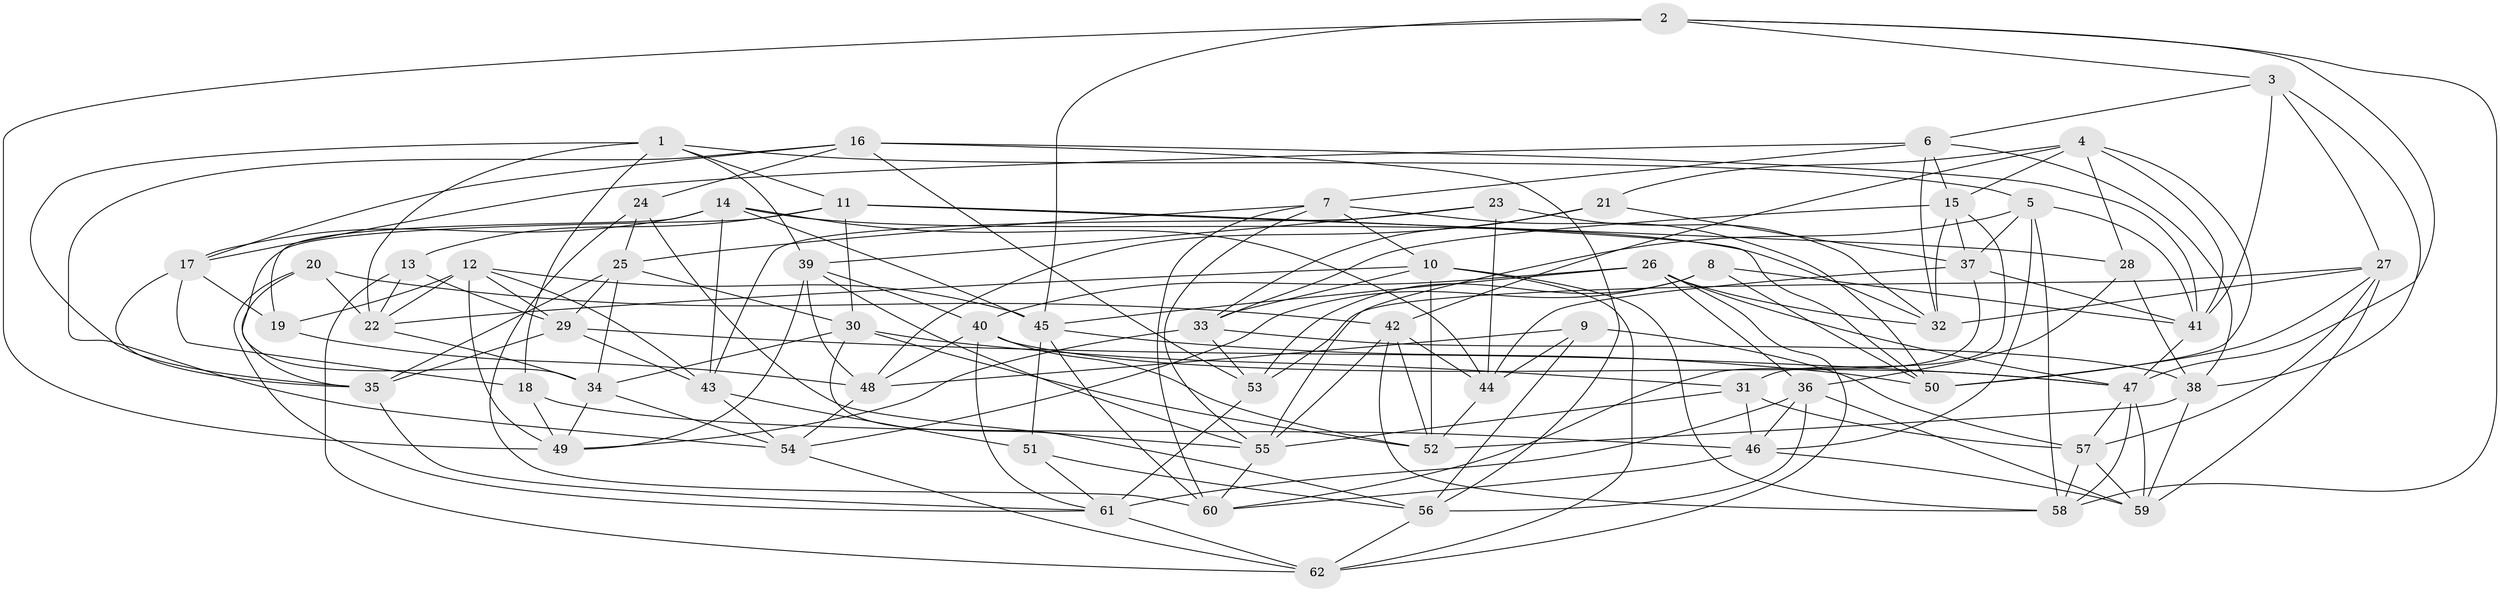 // original degree distribution, {4: 1.0}
// Generated by graph-tools (version 1.1) at 2025/50/03/09/25 03:50:49]
// undirected, 62 vertices, 176 edges
graph export_dot {
graph [start="1"]
  node [color=gray90,style=filled];
  1;
  2;
  3;
  4;
  5;
  6;
  7;
  8;
  9;
  10;
  11;
  12;
  13;
  14;
  15;
  16;
  17;
  18;
  19;
  20;
  21;
  22;
  23;
  24;
  25;
  26;
  27;
  28;
  29;
  30;
  31;
  32;
  33;
  34;
  35;
  36;
  37;
  38;
  39;
  40;
  41;
  42;
  43;
  44;
  45;
  46;
  47;
  48;
  49;
  50;
  51;
  52;
  53;
  54;
  55;
  56;
  57;
  58;
  59;
  60;
  61;
  62;
  1 -- 5 [weight=1.0];
  1 -- 11 [weight=1.0];
  1 -- 18 [weight=1.0];
  1 -- 22 [weight=1.0];
  1 -- 35 [weight=1.0];
  1 -- 39 [weight=1.0];
  2 -- 3 [weight=1.0];
  2 -- 45 [weight=2.0];
  2 -- 47 [weight=1.0];
  2 -- 49 [weight=1.0];
  2 -- 58 [weight=1.0];
  3 -- 6 [weight=1.0];
  3 -- 27 [weight=1.0];
  3 -- 38 [weight=1.0];
  3 -- 41 [weight=2.0];
  4 -- 15 [weight=1.0];
  4 -- 21 [weight=1.0];
  4 -- 28 [weight=1.0];
  4 -- 41 [weight=1.0];
  4 -- 42 [weight=1.0];
  4 -- 50 [weight=1.0];
  5 -- 37 [weight=1.0];
  5 -- 41 [weight=1.0];
  5 -- 46 [weight=1.0];
  5 -- 55 [weight=1.0];
  5 -- 58 [weight=1.0];
  6 -- 7 [weight=1.0];
  6 -- 15 [weight=1.0];
  6 -- 17 [weight=1.0];
  6 -- 32 [weight=1.0];
  6 -- 38 [weight=1.0];
  7 -- 10 [weight=1.0];
  7 -- 25 [weight=1.0];
  7 -- 50 [weight=1.0];
  7 -- 55 [weight=1.0];
  7 -- 60 [weight=1.0];
  8 -- 41 [weight=1.0];
  8 -- 50 [weight=1.0];
  8 -- 53 [weight=1.0];
  8 -- 54 [weight=1.0];
  9 -- 44 [weight=1.0];
  9 -- 48 [weight=1.0];
  9 -- 56 [weight=1.0];
  9 -- 57 [weight=1.0];
  10 -- 22 [weight=1.0];
  10 -- 33 [weight=1.0];
  10 -- 52 [weight=1.0];
  10 -- 58 [weight=1.0];
  10 -- 62 [weight=1.0];
  11 -- 13 [weight=1.0];
  11 -- 28 [weight=1.0];
  11 -- 30 [weight=1.0];
  11 -- 34 [weight=1.0];
  11 -- 50 [weight=1.0];
  12 -- 19 [weight=1.0];
  12 -- 22 [weight=1.0];
  12 -- 29 [weight=1.0];
  12 -- 43 [weight=1.0];
  12 -- 45 [weight=1.0];
  12 -- 49 [weight=1.0];
  13 -- 22 [weight=1.0];
  13 -- 29 [weight=1.0];
  13 -- 62 [weight=1.0];
  14 -- 17 [weight=1.0];
  14 -- 19 [weight=1.0];
  14 -- 32 [weight=1.0];
  14 -- 43 [weight=1.0];
  14 -- 44 [weight=1.0];
  14 -- 45 [weight=1.0];
  15 -- 31 [weight=1.0];
  15 -- 32 [weight=1.0];
  15 -- 33 [weight=1.0];
  15 -- 37 [weight=1.0];
  16 -- 17 [weight=1.0];
  16 -- 24 [weight=1.0];
  16 -- 41 [weight=1.0];
  16 -- 53 [weight=1.0];
  16 -- 54 [weight=1.0];
  16 -- 56 [weight=1.0];
  17 -- 18 [weight=1.0];
  17 -- 19 [weight=1.0];
  17 -- 35 [weight=1.0];
  18 -- 46 [weight=1.0];
  18 -- 49 [weight=1.0];
  19 -- 48 [weight=1.0];
  20 -- 22 [weight=1.0];
  20 -- 35 [weight=1.0];
  20 -- 42 [weight=1.0];
  20 -- 61 [weight=1.0];
  21 -- 33 [weight=1.0];
  21 -- 37 [weight=1.0];
  21 -- 48 [weight=1.0];
  22 -- 34 [weight=1.0];
  23 -- 32 [weight=1.0];
  23 -- 39 [weight=1.0];
  23 -- 43 [weight=1.0];
  23 -- 44 [weight=1.0];
  24 -- 25 [weight=1.0];
  24 -- 55 [weight=1.0];
  24 -- 60 [weight=1.0];
  25 -- 29 [weight=1.0];
  25 -- 30 [weight=1.0];
  25 -- 34 [weight=1.0];
  25 -- 35 [weight=1.0];
  26 -- 32 [weight=1.0];
  26 -- 36 [weight=1.0];
  26 -- 40 [weight=1.0];
  26 -- 45 [weight=1.0];
  26 -- 47 [weight=1.0];
  26 -- 62 [weight=1.0];
  27 -- 32 [weight=1.0];
  27 -- 50 [weight=1.0];
  27 -- 53 [weight=1.0];
  27 -- 57 [weight=1.0];
  27 -- 59 [weight=1.0];
  28 -- 36 [weight=1.0];
  28 -- 38 [weight=1.0];
  29 -- 35 [weight=1.0];
  29 -- 43 [weight=1.0];
  29 -- 47 [weight=1.0];
  30 -- 31 [weight=1.0];
  30 -- 34 [weight=1.0];
  30 -- 52 [weight=1.0];
  30 -- 56 [weight=1.0];
  31 -- 46 [weight=1.0];
  31 -- 55 [weight=2.0];
  31 -- 57 [weight=1.0];
  33 -- 38 [weight=1.0];
  33 -- 49 [weight=1.0];
  33 -- 53 [weight=1.0];
  34 -- 49 [weight=1.0];
  34 -- 54 [weight=1.0];
  35 -- 61 [weight=1.0];
  36 -- 46 [weight=1.0];
  36 -- 56 [weight=1.0];
  36 -- 59 [weight=1.0];
  36 -- 61 [weight=1.0];
  37 -- 41 [weight=1.0];
  37 -- 44 [weight=1.0];
  37 -- 60 [weight=1.0];
  38 -- 52 [weight=1.0];
  38 -- 59 [weight=1.0];
  39 -- 40 [weight=1.0];
  39 -- 48 [weight=1.0];
  39 -- 49 [weight=1.0];
  39 -- 55 [weight=1.0];
  40 -- 47 [weight=1.0];
  40 -- 48 [weight=1.0];
  40 -- 52 [weight=1.0];
  40 -- 61 [weight=1.0];
  41 -- 47 [weight=1.0];
  42 -- 44 [weight=1.0];
  42 -- 52 [weight=1.0];
  42 -- 55 [weight=1.0];
  42 -- 58 [weight=1.0];
  43 -- 51 [weight=1.0];
  43 -- 54 [weight=1.0];
  44 -- 52 [weight=1.0];
  45 -- 50 [weight=1.0];
  45 -- 51 [weight=1.0];
  45 -- 60 [weight=1.0];
  46 -- 59 [weight=1.0];
  46 -- 60 [weight=1.0];
  47 -- 57 [weight=1.0];
  47 -- 58 [weight=1.0];
  47 -- 59 [weight=1.0];
  48 -- 54 [weight=1.0];
  51 -- 56 [weight=1.0];
  51 -- 61 [weight=1.0];
  53 -- 61 [weight=2.0];
  54 -- 62 [weight=1.0];
  55 -- 60 [weight=1.0];
  56 -- 62 [weight=1.0];
  57 -- 58 [weight=1.0];
  57 -- 59 [weight=1.0];
  61 -- 62 [weight=1.0];
}
